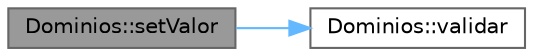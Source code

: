 digraph "Dominios::setValor"
{
 // INTERACTIVE_SVG=YES
 // LATEX_PDF_SIZE
  bgcolor="transparent";
  edge [fontname=Helvetica,fontsize=10,labelfontname=Helvetica,labelfontsize=10];
  node [fontname=Helvetica,fontsize=10,shape=box,height=0.2,width=0.4];
  rankdir="LR";
  Node1 [label="Dominios::setValor",height=0.2,width=0.4,color="gray40", fillcolor="grey60", style="filled", fontcolor="black",tooltip="Define o valor do domínio."];
  Node1 -> Node2 [color="steelblue1",style="solid"];
  Node2 [label="Dominios::validar",height=0.2,width=0.4,color="grey40", fillcolor="white", style="filled",URL="$class_dominios.html#aaf14c90fbf97c6fdf8a661d7d853e73f",tooltip="Método para validação do valor a ser definido para o domínio."];
}
